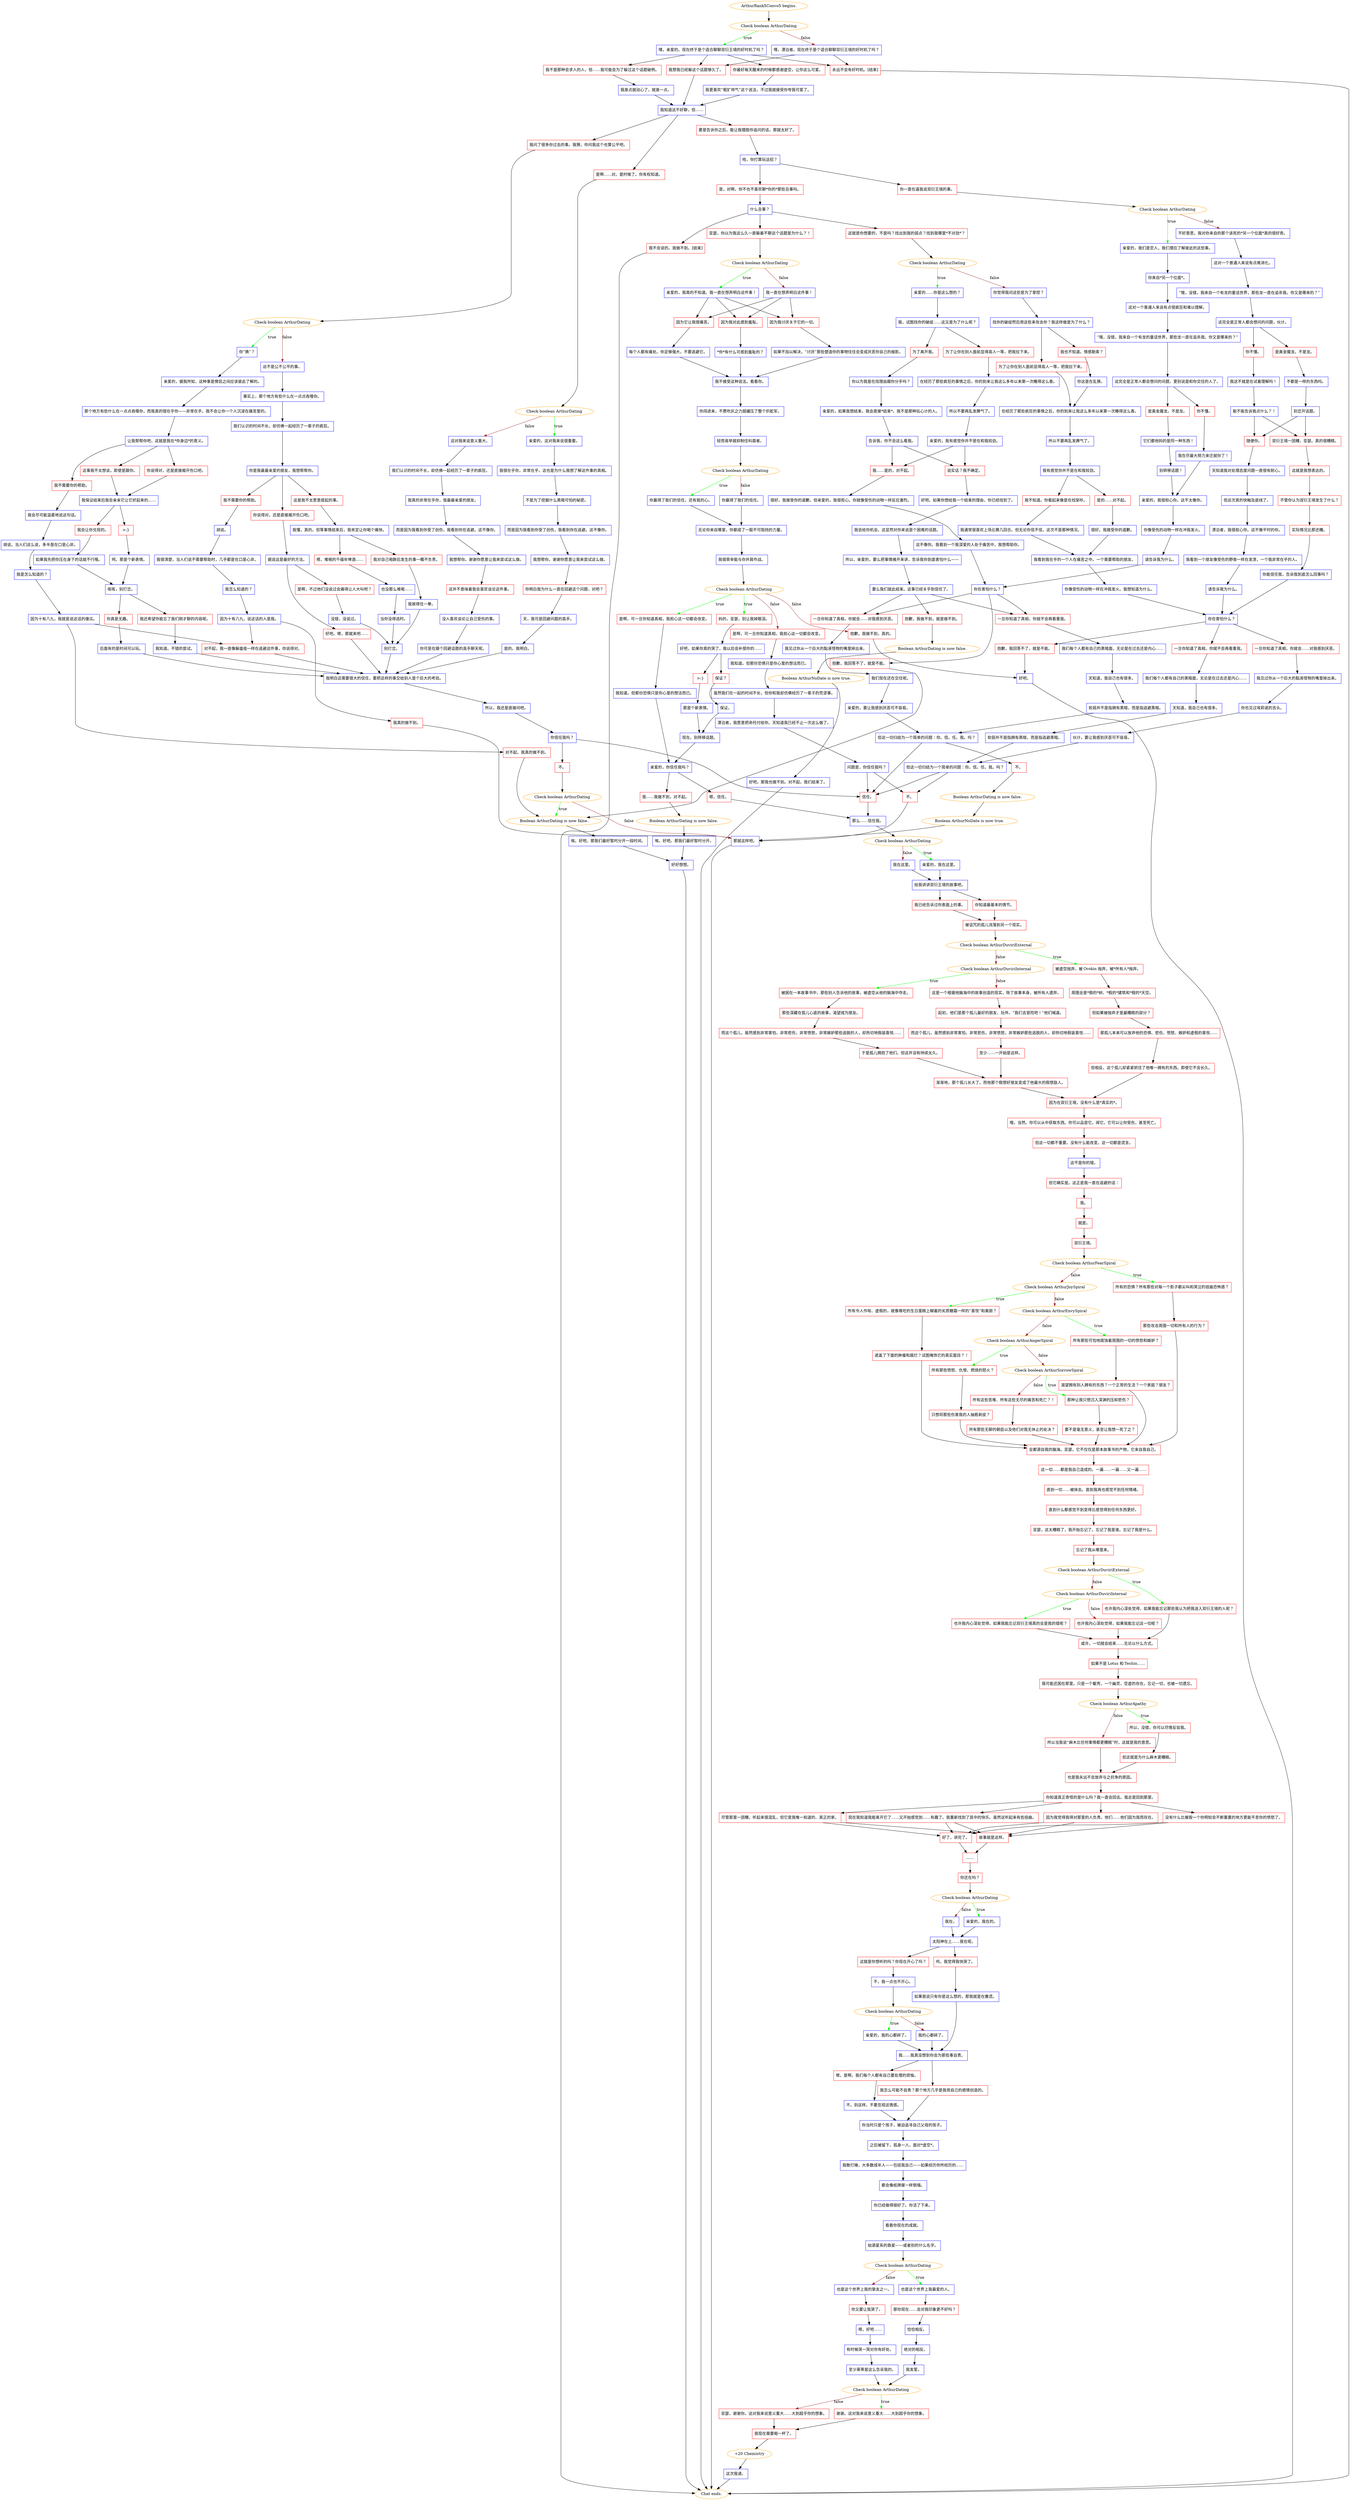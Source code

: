 digraph {
	"ArthurRank5Convo5 begins." [color=orange];
		"ArthurRank5Convo5 begins." -> j4106800456;
	j4106800456 [label="Check boolean ArthurDating",color=orange];
		j4106800456 -> j3965482466 [label=true,color=green];
		j4106800456 -> j3870955235 [label=false,color=brown];
	j3965482466 [label="嘿，亲爱的。现在终于是个适合聊聊双衍王境的好时机了吗？",shape=box,color=blue];
		j3965482466 -> j993458261;
		j3965482466 -> j2695862984;
		j3965482466 -> j332906495;
		j3965482466 -> j4188217055;
	j3870955235 [label="嘿，漂泊者。现在终于是个适合聊聊双衍王境的好时机了吗？",shape=box,color=blue];
		j3870955235 -> j332906495;
		j3870955235 -> j4188217055;
	j993458261 [label="你最好每天醒来的时候都感谢虚空，让你这么可爱。",shape=box,color=red];
		j993458261 -> j4063054451;
	j2695862984 [label="我不是那种会求人的人，但……我可能会为了躲过这个话题破例。",shape=box,color=red];
		j2695862984 -> j733930574;
	j332906495 [label="我想我已经躲这个话题够久了。",shape=box,color=red];
		j332906495 -> j3310328773;
	j4188217055 [label="永远不会有好时机。[结束]",shape=box,color=red];
		j4188217055 -> "Chat ends.";
	j4063054451 [label="我更喜欢“粗犷帅气”这个说法，不过我就接受你夸我可爱了。",shape=box,color=blue];
		j4063054451 -> j3310328773;
	j733930574 [label="我差点就动心了，就差一点。",shape=box,color=blue];
		j733930574 -> j3310328773;
	j3310328773 [label="我知道这不好聊，但……",shape=box,color=blue];
		j3310328773 -> j2799931204;
		j3310328773 -> j3641373919;
		j3310328773 -> j3789209160;
	"Chat ends." [color=orange];
	j2799931204 [label="是啊……对。是时候了。你有权知道。",shape=box,color=red];
		j2799931204 -> j813636759;
	j3641373919 [label="我问了很多你过去的事。我猜，你问我这个也算公平吧。",shape=box,color=red];
		j3641373919 -> j2816300089;
	j3789209160 [label="要是告诉你之后，能让我摆脱你追问的话，那就太好了。",shape=box,color=red];
		j3789209160 -> j2199713710;
	j813636759 [label="Check boolean ArthurDating",color=orange];
		j813636759 -> j2322853585 [label=true,color=green];
		j813636759 -> j3536232381 [label=false,color=brown];
	j2816300089 [label="Check boolean ArthurDating",color=orange];
		j2816300089 -> j2908943327 [label=true,color=green];
		j2816300089 -> j4033067835 [label=false,color=brown];
	j2199713710 [label="哈，你打算玩这招？",shape=box,color=blue];
		j2199713710 -> j2385870158;
		j2199713710 -> j254448323;
	j2322853585 [label="亲爱的，这对我来说很重要。",shape=box,color=blue];
		j2322853585 -> j2628506138;
	j3536232381 [label="这对我来说意义重大。",shape=box,color=blue];
		j3536232381 -> j643780578;
	j2908943327 [label="你“猜”？",shape=box,color=blue];
		j2908943327 -> j3927998577;
	j4033067835 [label="这不是公不公平的事。",shape=box,color=blue];
		j4033067835 -> j4260670533;
	j2385870158 [label="你一直在逼我说双衍王境的事。",shape=box,color=red];
		j2385870158 -> j4256743418;
	j254448323 [label="是，对啊，你不也不喜欢聊*你的*那些丑事吗。",shape=box,color=red];
		j254448323 -> j1587888950;
	j2628506138 [label="我很在乎你，非常在乎。这也是为什么我想了解这件事的真相。",shape=box,color=blue];
		j2628506138 -> j4221070812;
	j643780578 [label="我们认识的时间不长，却仿佛一起经历了一辈子的疯狂。",shape=box,color=blue];
		j643780578 -> j3170108540;
	j3927998577 [label="亲爱的，据我所知，这种事是情侣之间应该彼此了解的。",shape=box,color=blue];
		j3927998577 -> j2638688654;
	j4260670533 [label="事实上，那个地方有些什么在一点点吞噬你。",shape=box,color=blue];
		j4260670533 -> j3383621133;
	j4256743418 [label="Check boolean ArthurDating",color=orange];
		j4256743418 -> j1814663923 [label=true,color=green];
		j4256743418 -> j3887732640 [label=false,color=brown];
	j1587888950 [label="什么丑事？",shape=box,color=blue];
		j1587888950 -> j4274291097;
		j1587888950 -> j1513111496;
		j1587888950 -> j87572363;
	j4221070812 [label="不是为了挖掘什么黑暗可怕的秘密。",shape=box,color=blue];
		j4221070812 -> j256246293;
	j3170108540 [label="我真的非常在乎你，我最最亲爱的朋友。",shape=box,color=blue];
		j3170108540 -> j3419252377;
	j2638688654 [label="那个地方有些什么在一点点吞噬你，而我真的很在乎你——非常在乎。我不会让你一个人沉浸在痛苦里的。",shape=box,color=blue];
		j2638688654 -> j1442438870;
	j3383621133 [label="我们认识的时间不长，却仿佛一起经历了一辈子的疯狂。",shape=box,color=blue];
		j3383621133 -> j2537244588;
	j1814663923 [label="亲爱的，我们是恋人，我们理应了解彼此的这些事。",shape=box,color=blue];
		j1814663923 -> j1033989802;
	j3887732640 [label="不好意思，我对你来自的那个该死的*另一个位面*真的很好奇。",shape=box,color=blue];
		j3887732640 -> j2693886761;
	j4274291097 [label="这就是你想要的，不是吗？找出到我的弱点？找到我哪里*不对劲*？",shape=box,color=red];
		j4274291097 -> j1328464596;
	j1513111496 [label="亚瑟，你以为我这么久一直躲着不聊这个话题是为什么？！",shape=box,color=red];
		j1513111496 -> j681698609;
	j87572363 [label="我不会说的。我做不到。[结束]",shape=box,color=red];
		j87572363 -> "Chat ends.";
	j256246293 [label="而是因为我看到你受了创伤，我看到你在逃避。这不像你。",shape=box,color=blue];
		j256246293 -> j2405440855;
	j3419252377 [label="而是因为我看到你受了创伤，我看到你在逃避。这不像你。",shape=box,color=blue];
		j3419252377 -> j4098412398;
	j1442438870 [label="让我帮帮你吧，这就是我在*你身边*的意义。",shape=box,color=blue];
		j1442438870 -> j1573023996;
		j1442438870 -> j703981972;
		j1442438870 -> j1297728639;
	j2537244588 [label="你是我最最亲爱的朋友，我想帮帮你。",shape=box,color=blue];
		j2537244588 -> j718071261;
		j2537244588 -> j285251763;
		j2537244588 -> j1774621372;
	j1033989802 [label="你来自*另一个位面*。",shape=box,color=blue];
		j1033989802 -> j61751067;
	j2693886761 [label="这对一个普通人来说有点难消化。",shape=box,color=blue];
		j2693886761 -> j1651323672;
	j1328464596 [label="Check boolean ArthurDating",color=orange];
		j1328464596 -> j3435663700 [label=true,color=green];
		j1328464596 -> j871089055 [label=false,color=brown];
	j681698609 [label="Check boolean ArthurDating",color=orange];
		j681698609 -> j2488418101 [label=true,color=green];
		j681698609 -> j3767142202 [label=false,color=brown];
	j2405440855 [label="我想帮你。谢谢你愿意让我来尝试这么做。",shape=box,color=blue];
		j2405440855 -> j4137375979;
	j4098412398 [label="我想帮你。谢谢你愿意让我来尝试这么做。",shape=box,color=blue];
		j4098412398 -> j2073902479;
	j1573023996 [label="我不需要你的帮助。",shape=box,color=red];
		j1573023996 -> j521714793;
	j703981972 [label="这事我不太想谈，即使是跟你。",shape=box,color=red];
		j703981972 -> j3171892795;
	j1297728639 [label="你说得对，还是直接揭开伤口吧。",shape=box,color=red];
		j1297728639 -> j3171892795;
	j718071261 [label="这是我不太愿意提起的事。",shape=box,color=red];
		j718071261 -> j2598130575;
	j285251763 [label="你说得对，还是直接揭开伤口吧。",shape=box,color=red];
		j285251763 -> j2683535637;
	j1774621372 [label="我不需要你的帮助。",shape=box,color=red];
		j1774621372 -> j894601099;
	j61751067 [label="这对一个普通人来说有点很疯狂和难以理解。",shape=box,color=blue];
		j61751067 -> j2172728758;
	j1651323672 [label="“哦，没错，我来自一个有龙的童话世界，那些龙一直在追杀我。你又是哪来的？”",shape=box,color=blue];
		j1651323672 -> j1300319754;
	j3435663700 [label="亲爱的……你是这么想的？",shape=box,color=blue];
		j3435663700 -> j492837549;
	j871089055 [label="你觉得我问这些是为了掌控？",shape=box,color=blue];
		j871089055 -> j2385463767;
	j2488418101 [label="亲爱的，我真的不知道。我一直在想弄明白这件事！",shape=box,color=blue];
		j2488418101 -> j156913599;
		j2488418101 -> j3874223134;
		j2488418101 -> j1896197228;
	j3767142202 [label="我一直在想弄明白这件事！",shape=box,color=blue];
		j3767142202 -> j156913599;
		j3767142202 -> j3874223134;
		j3767142202 -> j1896197228;
	j4137375979 [label="你明白我为什么一直在回避这个问题，对吧？",shape=box,color=red];
		j4137375979 -> j1463200024;
	j2073902479 [label="这并不意味着我会喜欢谈论这件事。",shape=box,color=red];
		j2073902479 -> j2051657882;
	j521714793 [label="我会尽可能温柔地说这句话。",shape=box,color=blue];
		j521714793 -> j2814391362;
	j3171892795 [label="我保证结束后我会亲亲它让它好起来的……",shape=box,color=blue];
		j3171892795 -> j3582613481;
		j3171892795 -> j1848505022;
	j2598130575 [label="我懂，真的。但等事情结束后，我肯定让你喝个痛快。",shape=box,color=blue];
		j2598130575 -> j2776766510;
		j2598130575 -> j3602544578;
	j2683535637 [label="据说这是最好的方法。",shape=box,color=blue];
		j2683535637 -> j1518472758;
		j2683535637 -> j3702859766;
	j894601099 [label="胡说。",shape=box,color=blue];
		j894601099 -> j3210933314;
	j2172728758 [label="“哦，没错，我来自一个有龙的童话世界，那些龙一直在追杀我。你又是哪来的？”",shape=box,color=blue];
		j2172728758 -> j4259860283;
	j1300319754 [label="这完全是正常人都会想问的问题，伙计。",shape=box,color=blue];
		j1300319754 -> j963591734;
		j1300319754 -> j2272184320;
	j492837549 [label="我，试图找你的破绽……这又是为了什么呢？",shape=box,color=blue];
		j492837549 -> j620755443;
		j492837549 -> j2222975226;
	j2385463767 [label="找你的破绽然后用这些来攻击你？我这样做是为了什么？",shape=box,color=blue];
		j2385463767 -> j2917368508;
		j2385463767 -> j4137005412;
	j156913599 [label="因为我对此感到羞耻。",shape=box,color=red];
		j156913599 -> j4255969460;
	j3874223134 [label="因为它让我很痛苦。",shape=box,color=red];
		j3874223134 -> j2066325178;
	j1896197228 [label="因为我讨厌关于它的一切。",shape=box,color=red];
		j1896197228 -> j2474720815;
	j1463200024 [label="天，我可是回避问题的高手。",shape=box,color=blue];
		j1463200024 -> j885150772;
	j2051657882 [label="没人喜欢谈论让自己受伤的事。",shape=box,color=blue];
		j2051657882 -> j1134766884;
	j2814391362 [label="胡说。当人们这么说，多半是在口是心非。",shape=box,color=blue];
		j2814391362 -> j3532968807;
	j3582613481 [label="我会让你兑现的。",shape=box,color=red];
		j3582613481 -> j311672435;
	j1848505022 [label=">:}",shape=box,color=red];
		j1848505022 -> j236986108;
	j2776766510 [label="嗯，难喝的千禧年啤酒……",shape=box,color=red];
		j2776766510 -> j1717124305;
	j3602544578 [label="我对自己喝醉后发生的事一概不负责。",shape=box,color=red];
		j3602544578 -> j3014737790;
	j1518472758 [label="是啊，不过他们没说过会痛得让人大叫吧？",shape=box,color=red];
		j1518472758 -> j1764785602;
	j3702859766 [label="好吧。嗯，那就来吧……",shape=box,color=red];
		j3702859766 -> j3796269310;
	j3210933314 [label="我很清楚，当人们说不需要帮助时，几乎都是在口是心非。",shape=box,color=blue];
		j3210933314 -> j556820041;
	j4259860283 [label="这完全是正常人都会想问的问题，更别说是和你交往的人了。",shape=box,color=blue];
		j4259860283 -> j3867128249;
		j4259860283 -> j2699049753;
	j963591734 [label="你不懂。",shape=box,color=red];
		j963591734 -> j1076529299;
	j2272184320 [label="是奥金魇龙。不是龙。",shape=box,color=red];
		j2272184320 -> j4018500162;
	j620755443 [label="为了让你在别人面前显得高人一等，把我拉下来。",shape=box,color=red];
		j620755443 -> j1160163241;
	j2222975226 [label="为了离开我。",shape=box,color=red];
		j2222975226 -> j2654147155;
	j2917368508 [label="为了让你在别人面前显得高人一等，把我拉下来。",shape=box,color=red];
		j2917368508 -> j3300558791;
	j4137005412 [label="我也不知道。情感勒索？",shape=box,color=red];
		j4137005412 -> j2994028587;
	j4255969460 [label="*你*有什么可感到羞耻的？",shape=box,color=blue];
		j4255969460 -> j2319158033;
	j2066325178 [label="每个人都有痛处。你足够强大，不要逃避它。",shape=box,color=blue];
		j2066325178 -> j2319158033;
	j2474720815 [label="如果不加以解决，“讨厌”那些塑造你的事物往往会变成厌恶你自己的缩影。",shape=box,color=blue];
		j2474720815 -> j2319158033;
	j885150772 [label="是的。我明白。",shape=box,color=blue];
		j885150772 -> j3796269310;
	j1134766884 [label="你可是在跟个回避话题的高手聊天呢。",shape=box,color=blue];
		j1134766884 -> j3796269310;
	j3532968807 [label="我是怎么知道的？",shape=box,color=blue];
		j3532968807 -> j3145365264;
	j311672435 [label="如果我先把你压在身下的话就不行哦。",shape=box,color=blue];
		j311672435 -> j1211057890;
	j236986108 [label="呵。那是个新表情。",shape=box,color=blue];
		j236986108 -> j1211057890;
	j1717124305 [label="也没那么难喝……",shape=box,color=blue];
		j1717124305 -> j2003240989;
	j3014737790 [label="我挨得住一拳。",shape=box,color=blue];
		j3014737790 -> j3944010808;
	j1764785602 [label="没错，没说过。",shape=box,color=blue];
		j1764785602 -> j3944010808;
	j3796269310 [label="我明白这需要很大的信任，要把这样的事交给别人是个巨大的考验。",shape=box,color=blue];
		j3796269310 -> j2438734878;
	j556820041 [label="我怎么知道的？",shape=box,color=blue];
		j556820041 -> j1502292926;
	j3867128249 [label="你不懂。",shape=box,color=red];
		j3867128249 -> j3839416272;
	j2699049753 [label="是奥金魇龙。不是龙。",shape=box,color=red];
		j2699049753 -> j1634418670;
	j1076529299 [label="我这不就是在试着理解吗！",shape=box,color=blue];
		j1076529299 -> j2206044075;
	j4018500162 [label="不都是一样的东西吗。",shape=box,color=blue];
		j4018500162 -> j3925724520;
	j1160163241 [label="在经历了那些疯狂的事情之后，你的到来让我这么多年以来第一次睡得这么香。",shape=box,color=blue];
		j1160163241 -> j4294498986;
	j2654147155 [label="你以为我是在找理由跟你分手吗？",shape=box,color=blue];
		j2654147155 -> j1744551831;
	j3300558791 [label="在经历了那些疯狂的事情之后，你的到来让我这么多年以来第一次睡得这么香。",shape=box,color=blue];
		j3300558791 -> j1862595208;
	j2994028587 [label="你这是在乱猜。",shape=box,color=blue];
		j2994028587 -> j3300558791;
	j2319158033 [label="我不接受这种说法。看看你。",shape=box,color=blue];
		j2319158033 -> j1358205764;
	j3145365264 [label="因为十有八九，我就是说这话的傻瓜。",shape=box,color=blue];
		j3145365264 -> j3942605136;
		j3145365264 -> j3769716094;
	j1211057890 [label="咳咳，别打岔。",shape=box,color=blue];
		j1211057890 -> j1412432154;
		j1211057890 -> j190762129;
	j2003240989 [label="当你没得选时。",shape=box,color=blue];
		j2003240989 -> j3944010808;
	j3944010808 [label="别打岔。",shape=box,color=blue];
		j3944010808 -> j3796269310;
	j2438734878 [label="所以，我还是直接问吧。",shape=box,color=blue];
		j2438734878 -> j510532807;
	j1502292926 [label="因为十有八九，说这话的人是我。",shape=box,color=blue];
		j1502292926 -> j3942605136;
		j1502292926 -> j4138184699;
	j3839416272 [label="我在尽最大努力来迁就你了！",shape=box,color=blue];
		j3839416272 -> j2239801850;
	j1634418670 [label="它们都他妈的是同一种东西！",shape=box,color=blue];
		j1634418670 -> j1997952824;
	j2206044075 [label="能不能告诉我点什么？！",shape=box,color=blue];
		j2206044075 -> j1203582888;
		j2206044075 -> j836691815;
	j3925724520 [label="别岔开话题。",shape=box,color=blue];
		j3925724520 -> j1203582888;
		j3925724520 -> j836691815;
	j4294498986 [label="所以不要再乱发脾气了。",shape=box,color=blue];
		j4294498986 -> j291980684;
	j1744551831 [label="亲爱的，如果我想结束，我会直接*结束*。我不是那种玩心计的人。",shape=box,color=blue];
		j1744551831 -> j655174738;
	j1862595208 [label="所以不要再乱发脾气了。",shape=box,color=blue];
		j1862595208 -> j1592996522;
	j1358205764 [label="你闯进来，不费吹灰之力就碾压了整个炽蛇军。",shape=box,color=blue];
		j1358205764 -> j1011672530;
	j3942605136 [label="对不起，我一直像躲瘟疫一样在逃避这件事，你说得对。",shape=box,color=red];
		j3942605136 -> j3796269310;
	j3769716094 [label="对不起，我真的做不到。",shape=box,color=red];
		j3769716094 -> j1234616407;
	j1412432154 [label="你真是无趣。",shape=box,color=red];
		j1412432154 -> j3235493716;
	j190762129 [label="我还希望你能忘了我们刚才聊的内容呢。",shape=box,color=red];
		j190762129 -> j4100148984;
	j510532807 [label="你信任我吗？",shape=box,color=blue];
		j510532807 -> j2652256069;
		j510532807 -> j2929569759;
	j4138184699 [label="我真的做不到。",shape=box,color=red];
		j4138184699 -> j4292461651;
	j2239801850 [label="亲爱的，我很担心你。这不太像你。",shape=box,color=blue];
		j2239801850 -> j1107460870;
	j1997952824 [label="别转移话题！",shape=box,color=blue];
		j1997952824 -> j2239801850;
	j1203582888 [label="双衍王境一团糟，亚瑟。真的很糟糕。",shape=box,color=red];
		j1203582888 -> j1140469500;
	j836691815 [label="随便你。",shape=box,color=red];
		j836691815 -> j1219550437;
	j291980684 [label="亲爱的，我有感觉你并不是在和我较劲。",shape=box,color=blue];
		j291980684 -> j2143394184;
		j291980684 -> j510614052;
	j655174738 [label="告诉我，你不会这么看我。",shape=box,color=blue];
		j655174738 -> j2143394184;
		j655174738 -> j510614052;
	j1592996522 [label="我有感觉你并不是在和我较劲。",shape=box,color=blue];
		j1592996522 -> j3953517421;
		j1592996522 -> j1848939639;
	j1011672530 [label="轻而易举就抑制住科腐者。",shape=box,color=blue];
		j1011672530 -> j3874916649;
	j1234616407 [label="Boolean ArthurDating is now false.",color=orange];
		j1234616407 -> j1609877083;
	j3235493716 [label="后面有的是时间可以玩。",shape=box,color=blue];
		j3235493716 -> j3796269310;
	j4100148984 [label="我知道。不错的尝试。",shape=box,color=blue];
		j4100148984 -> j3796269310;
	j2652256069 [label="信任。",shape=box,color=red];
		j2652256069 -> j415180075;
	j2929569759 [label="不。",shape=box,color=red];
		j2929569759 -> j756413796;
	j4292461651 [label="那就这样吧。",shape=box,color=blue];
		j4292461651 -> "Chat ends.";
	j1107460870 [label="你像受伤的动物一样在冲我发火。",shape=box,color=blue];
		j1107460870 -> j36470727;
	j1140469500 [label="这就是我想表达的。",shape=box,color=red];
		j1140469500 -> j4268331430;
	j1219550437 [label="天知道我对处理态度问题一直很有耐心。",shape=box,color=blue];
		j1219550437 -> j4012481249;
	j2143394184 [label="我……是的，对不起。",shape=box,color=red];
		j2143394184 -> j2364858539;
	j510614052 [label="说实话？我不确定。",shape=box,color=red];
		j510614052 -> j2464491988;
	j3953517421 [label="是的……对不起。",shape=box,color=red];
		j3953517421 -> j1885690342;
	j1848939639 [label="我不知道。你看起来像是在找架吵。",shape=box,color=red];
		j1848939639 -> j3070380926;
	j3874916649 [label="Check boolean ArthurDating",color=orange];
		j3874916649 -> j2027397923 [label=true,color=green];
		j3874916649 -> j3158300613 [label=false,color=brown];
	j1609877083 [label="唉。好吧。那我们最好暂时分开一段时间。",shape=box,color=blue];
		j1609877083 -> j3317771506;
	j415180075 [label="那么……信任我。",shape=box,color=blue];
		j415180075 -> j2112843565;
	j756413796 [label="Check boolean ArthurDating",color=orange];
		j756413796 -> j1234616407 [label=true,color=green];
		j756413796 -> j4292461651 [label=false,color=brown];
	j36470727 [label="请告诉我为什么。",shape=box,color=blue];
		j36470727 -> j2330167634;
	j4268331430 [label="不管你认为双衍王境发生了什么？",shape=box,color=red];
		j4268331430 -> j2847843763;
	j4012481249 [label="但这次真的快触及底线了。",shape=box,color=blue];
		j4012481249 -> j1201328826;
	j2364858539 [label="很好。我接受你的道歉。但亲爱的，我很担心。你就像受伤的动物一样反应激烈。",shape=box,color=blue];
		j2364858539 -> j2973790056;
	j2464491988 [label="好吧。如果你想给我一个结束的理由，你已经找到了。",shape=box,color=blue];
		j2464491988 -> j2868633419;
	j1885690342 [label="很好。我接受你的道歉。",shape=box,color=blue];
		j1885690342 -> j89302695;
	j3070380926 [label="我通常很喜欢上场比赛几回合。但无论你信不信，这次不是那种情况。",shape=box,color=blue];
		j3070380926 -> j89302695;
	j2027397923 [label="你赢得了我们的信任，还有我的心。",shape=box,color=blue];
		j2027397923 -> j509887678;
	j3158300613 [label="你赢得了我们的信任。",shape=box,color=blue];
		j3158300613 -> j509887678;
	j3317771506 [label="好好想想。",shape=box,color=blue];
		j3317771506 -> "Chat ends.";
	j2112843565 [label="Check boolean ArthurDating",color=orange];
		j2112843565 -> j3812857005 [label=true,color=green];
		j2112843565 -> j2878929694 [label=false,color=brown];
	j2330167634 [label="你在害怕什么？",shape=box,color=blue];
		j2330167634 -> j1062736760;
		j2330167634 -> j4060906611;
		j2330167634 -> j1361351192;
	j2847843763 [label="实际情况比那还糟。",shape=box,color=red];
		j2847843763 -> j2808455354;
	j1201328826 [label="漂泊者，我很担心你。这不像平时的你。",shape=box,color=blue];
		j1201328826 -> j458493688;
	j2973790056 [label="这不像你。我看到一个我深爱的人处于痛苦中，我想帮助你。",shape=box,color=blue];
		j2973790056 -> j2330167634;
	j2868633419 [label="我会给你机会。这显然对你来说是个困难的话题。",shape=box,color=blue];
		j2868633419 -> j2978970091;
	j89302695 [label="我看到我在乎的一个人在痛苦之中。一个需要帮助的朋友。",shape=box,color=blue];
		j89302695 -> j2264683762;
	j509887678 [label="无论你来自哪里，你都成了一股不可阻挡的力量。",shape=box,color=blue];
		j509887678 -> j2705031553;
	j3812857005 [label="亲爱的，我在这里。",shape=box,color=blue];
		j3812857005 -> j3499195177;
	j2878929694 [label="我在这里。",shape=box,color=blue];
		j2878929694 -> j3499195177;
	j1062736760 [label="抱歉，我回答不了，就是不能。",shape=box,color=red];
		j1062736760 -> j1234616407;
	j4060906611 [label="一旦你知道了真相，你就会……对我感到厌恶。",shape=box,color=red];
		j4060906611 -> j1964002180;
	j1361351192 [label="一旦你知道了真相，你就不会再看重我。",shape=box,color=red];
		j1361351192 -> j984534111;
	j2808455354 [label="你能信任我，告诉我到底怎么回事吗？",shape=box,color=blue];
		j2808455354 -> j2620213279;
	j458493688 [label="我看到一个朋友像受伤的野兽一样在发泄，一个我非常在乎的人。",shape=box,color=blue];
		j458493688 -> j2050422930;
	j2978970091 [label="所以，亲爱的，要么把事情摊开来讲，告诉我你到底害怕什么——",shape=box,color=blue];
		j2978970091 -> j2389042481;
	j2264683762 [label="你像受伤的动物一样在冲我发火。我想知道为什么。",shape=box,color=blue];
		j2264683762 -> j2620213279;
	j2705031553 [label="我很荣幸能与你并肩作战。",shape=box,color=blue];
		j2705031553 -> j303845009;
	j3499195177 [label="给我讲讲双衍王境的故事吧。",shape=box,color=blue];
		j3499195177 -> j2077470118;
		j3499195177 -> j860308845;
	j1964002180 [label="我见过你从一个巨大的黏液怪物的嘴里掉出来。",shape=box,color=blue];
		j1964002180 -> j656088672;
	j984534111 [label="我们每个人都有自己的黑暗面，无论是在过去还是内心……",shape=box,color=blue];
		j984534111 -> j2734614820;
	j2620213279 [label="你在害怕什么？",shape=box,color=blue];
		j2620213279 -> j4109180312;
		j2620213279 -> j1070461627;
		j2620213279 -> j3041882623;
	j2050422930 [label="请告诉我为什么。",shape=box,color=blue];
		j2050422930 -> j2620213279;
	j2389042481 [label="要么我们就此结束。这事已经关乎到信任了。",shape=box,color=blue];
		j2389042481 -> j4060906611;
		j2389042481 -> j1361351192;
		j2389042481 -> j550047410;
	j303845009 [label="Check boolean ArthurDating",color=orange];
		j303845009 -> j2723258692 [label=true,color=green];
		j303845009 -> j3240264225 [label=true,color=green];
		j303845009 -> j3155477649 [label=false,color=brown];
		j303845009 -> j3736146669 [label=false,color=brown];
	j2077470118 [label="你知道最基本的情节。",shape=box,color=red];
		j2077470118 -> j2156348500;
	j860308845 [label="我已经告诉过你表面上的事。",shape=box,color=red];
		j860308845 -> j2156348500;
	j656088672 [label="我们现在还在交往呢。",shape=box,color=blue];
		j656088672 -> j3137864422;
	j2734614820 [label="天知道，我自己也有很多。",shape=box,color=blue];
		j2734614820 -> j2238524414;
	j4109180312 [label="一旦你知道了真相，你就会……对我感到厌恶。",shape=box,color=red];
		j4109180312 -> j2437068832;
	j1070461627 [label="一旦你知道了真相，你就不会再看重我。",shape=box,color=red];
		j1070461627 -> j2649966154;
	j3041882623 [label="抱歉，我回答不了，就是不能。",shape=box,color=red];
		j3041882623 -> j4015322778;
	j550047410 [label="抱歉，我做不到，就是做不到。",shape=box,color=red];
		j550047410 -> j3981945760;
	j2723258692 [label="妈的，亚瑟，别让我掉眼泪。",shape=box,color=red];
		j2723258692 -> j515288092;
	j3240264225 [label="是啊，可一旦你知道真相，我担心这一切都会改变。",shape=box,color=red];
		j3240264225 -> j363826601;
	j3155477649 [label="是啊，可一旦你知道真相，我担心这一切都会改变。",shape=box,color=red];
		j3155477649 -> j926394228;
	j3736146669 [label="抱歉，我做不到，真的。",shape=box,color=red];
		j3736146669 -> j4015322778;
	j2156348500 [label="被诅咒的孤儿流落到另一个现实。",shape=box,color=red];
		j2156348500 -> j2721145121;
	j3137864422 [label="亲爱的，要让我感到厌恶可不容易。",shape=box,color=blue];
		j3137864422 -> j4154836446;
	j2238524414 [label="软弱并不是指拥有黑暗，而是指逃避黑暗。",shape=box,color=blue];
		j2238524414 -> j4154836446;
	j2437068832 [label="我见过你从一个巨大的黏液怪物的嘴里掉出来。",shape=box,color=blue];
		j2437068832 -> j775155654;
	j2649966154 [label="我们每个人都有自己的黑暗面，无论是在过去还是内心……",shape=box,color=blue];
		j2649966154 -> j2120822257;
	j4015322778 [label="好吧。",shape=box,color=blue];
		j4015322778 -> "Chat ends.";
	j3981945760 [label="Boolean ArthurDating is now false.",color=orange];
		j3981945760 -> j333312129;
	j515288092 [label="好吧，如果你真的哭了，我以后会补偿你的……",shape=box,color=blue];
		j515288092 -> j3087534247;
		j515288092 -> j3672559506;
	j363826601 [label="我知道。但那份恐惧只是你心里的想法而已。",shape=box,color=blue];
		j363826601 -> j2963605088;
	j926394228 [label="我知道。但那份恐惧只是你心里的想法而已。",shape=box,color=blue];
		j926394228 -> j95231278;
	j2721145121 [label="Check boolean ArthurDuviriExternal",color=orange];
		j2721145121 -> j4171141367 [label=true,color=green];
		j2721145121 -> j2230506999 [label=false,color=brown];
	j4154836446 [label="但这一切归结为一个简单的问题：你。信。任。我。吗？",shape=box,color=blue];
		j4154836446 -> j2652256069;
		j4154836446 -> j3566549168;
	j775155654 [label="你也见过埃莉诺的舌头。",shape=box,color=blue];
		j775155654 -> j3519451955;
	j2120822257 [label="天知道，我自己也有很多。",shape=box,color=blue];
		j2120822257 -> j414452605;
	j333312129 [label="Boolean ArthurNoDate is now true.",color=orange];
		j333312129 -> j1630407125;
	j3087534247 [label="保证？",shape=box,color=red];
		j3087534247 -> j1820238394;
	j3672559506 [label=">:}",shape=box,color=red];
		j3672559506 -> j2088720204;
	j2963605088 [label="亲爱的，你信任我吗？",shape=box,color=blue];
		j2963605088 -> j91631930;
		j2963605088 -> j2920059482;
	j95231278 [label="虽然我们在一起的时间不长，但你和我却仿佛经历了一辈子的荒谬事。",shape=box,color=blue];
		j95231278 -> j3182853932;
	j4171141367 [label="被虚空抛弃，被 Orokin 抛弃，被*所有人*抛弃。",shape=box,color=red];
		j4171141367 -> j4239274499;
	j2230506999 [label="Check boolean ArthurDuviriInternal",color=orange];
		j2230506999 -> j3125271735 [label=true,color=green];
		j2230506999 -> j3619116375 [label=false,color=brown];
	j3566549168 [label="不。",shape=box,color=red];
		j3566549168 -> j3233241262;
	j3519451955 [label="伙计，要让我感到厌恶可不容易。",shape=box,color=blue];
		j3519451955 -> j1535494580;
	j414452605 [label="软弱并不是指拥有黑暗，而是指逃避黑暗。",shape=box,color=blue];
		j414452605 -> j1535494580;
	j1630407125 [label="好吧。那我也做不到。对不起，我们结束了。",shape=box,color=blue];
		j1630407125 -> "Chat ends.";
	j1820238394 [label="保证。",shape=box,color=blue];
		j1820238394 -> j1509244118;
	j2088720204 [label="那是个新表情。",shape=box,color=blue];
		j2088720204 -> j1509244118;
	j91631930 [label="嗯，信任。",shape=box,color=red];
		j91631930 -> j415180075;
	j2920059482 [label="我……我做不到，对不起。",shape=box,color=red];
		j2920059482 -> j768431570;
	j3182853932 [label="漂泊者，我愿意把命托付给你。天知道我已经不止一次这么做了。",shape=box,color=blue];
		j3182853932 -> j3964407372;
	j4239274499 [label="周围全是*假的*树、*假的*建筑和*假的*天空。",shape=box,color=red];
		j4239274499 -> j230541563;
	j3125271735 [label="被困在一本故事书中，那些别人告诉他的故事，被虚空从他的脑海中夺走。",shape=box,color=red];
		j3125271735 -> j3504497196;
	j3619116375 [label="这是一个根据他脑海中的故事创造的现实，除了故事本身，被所有人遗弃。",shape=box,color=red];
		j3619116375 -> j1014505383;
	j3233241262 [label="Boolean ArthurDating is now false.",color=orange];
		j3233241262 -> j2372604432;
	j1535494580 [label="但这一切归结为一个简单的问题：你。信。任。我。吗？",shape=box,color=blue];
		j1535494580 -> j2652256069;
		j1535494580 -> j1264578935;
	j1509244118 [label="现在。别转移话题。",shape=box,color=blue];
		j1509244118 -> j2963605088;
	j768431570 [label="Boolean ArthurDating is now false.",color=orange];
		j768431570 -> j1457117701;
	j3964407372 [label="问题是，你信任我吗？",shape=box,color=blue];
		j3964407372 -> j2652256069;
		j3964407372 -> j1264578935;
	j230541563 [label="但如果被抛弃才是最糟糕的部分？",shape=box,color=red];
		j230541563 -> j4086639808;
	j3504497196 [label="那些深藏在孤儿心底的故事，渴望成为朋友。",shape=box,color=red];
		j3504497196 -> j682813367;
	j1014505383 [label="起初，他们是那个孤儿最好的朋友、玩伴。“我们去冒险吧！”他们喊道。",shape=box,color=red];
		j1014505383 -> j1576798731;
	j2372604432 [label="Boolean ArthurNoDate is now true.",color=orange];
		j2372604432 -> j4292461651;
	j1264578935 [label="不。",shape=box,color=red];
		j1264578935 -> j4292461651;
	j1457117701 [label="唉。好吧。那我们最好暂时分开。",shape=box,color=blue];
		j1457117701 -> j3317771506;
	j4086639808 [label="那孤儿本来可以放弃他的恐惧、悲伤、愤怒、嫉妒和虚假的喜悦……",shape=box,color=red];
		j4086639808 -> j3803158908;
	j682813367 [label="而这个孤儿，虽然感到非常害怕，非常悲伤，非常愤怒，非常嫉妒那些逃脱的人，却热切地假装喜悦……",shape=box,color=red];
		j682813367 -> j16714616;
	j1576798731 [label="而这个孤儿，虽然感到非常害怕，非常悲伤，非常愤怒，非常嫉妒那些逃脱的人，却热切地假装喜悦……",shape=box,color=red];
		j1576798731 -> j4086662764;
	j3803158908 [label="但相反，这个孤儿却紧紧抓住了他唯一拥有的东西。即使它不会长久。",shape=box,color=red];
		j3803158908 -> j926726596;
	j16714616 [label="于是孤儿拥抱了他们。但这并没有持续太久。",shape=box,color=red];
		j16714616 -> j2985289590;
	j4086662764 [label="至少……一开始是这样。",shape=box,color=red];
		j4086662764 -> j2985289590;
	j926726596 [label="因为在双衍王境，没有什么是*真实的*。",shape=box,color=red];
		j926726596 -> j2751622887;
	j2985289590 [label="渐渐地，那个孤儿长大了。而他那个假想好朋友变成了他最大的假想敌人。",shape=box,color=red];
		j2985289590 -> j926726596;
	j2751622887 [label="哦，当然。你可以从中获取东西。你可以品尝它。闻它。它可以让你受伤，甚至死亡。",shape=box,color=red];
		j2751622887 -> j1687779433;
	j1687779433 [label="但这一切都不重要。没有什么能改变。这一切都是谎言。",shape=box,color=red];
		j1687779433 -> j3666146019;
	j3666146019 [label="这不是你的错。",shape=box,color=blue];
		j3666146019 -> j1762885549;
	j1762885549 [label="但它确实是。这正是我一直在逃避的话：",shape=box,color=red];
		j1762885549 -> j2312996083;
	j2312996083 [label="我。",shape=box,color=red];
		j2312996083 -> j2376713751;
	j2376713751 [label="就是。",shape=box,color=red];
		j2376713751 -> j3683516248;
	j3683516248 [label="双衍王境。",shape=box,color=red];
		j3683516248 -> j1666063242;
	j1666063242 [label="Check boolean ArthurFearSpiral",color=orange];
		j1666063242 -> j1830435481 [label=true,color=green];
		j1666063242 -> j2992951070 [label=false,color=brown];
	j1830435481 [label="所有的恐惧？所有那些对每一个影子都尖叫和哭泣的扭曲恐怖感？",shape=box,color=red];
		j1830435481 -> j2975344589;
	j2992951070 [label="Check boolean ArthurJoySpiral",color=orange];
		j2992951070 -> j2411427958 [label=true,color=green];
		j2992951070 -> j3235680043 [label=false,color=brown];
	j2975344589 [label="那些攻击周围一切和所有人的行为？",shape=box,color=red];
		j2975344589 -> j4050964140;
	j2411427958 [label="所有令人作呕、虚假的，就像难吃的生日蛋糕上糊着的劣质糖霜一样的“喜悦”和美丽？",shape=box,color=red];
		j2411427958 -> j1815679887;
	j3235680043 [label="Check boolean ArthurEnvySpiral",color=orange];
		j3235680043 -> j1575401320 [label=true,color=green];
		j3235680043 -> j3433941800 [label=false,color=brown];
	j4050964140 [label="全都源自我的脑海。亚瑟，它不仅仅是那本故事书的产物，它来自我自己。",shape=box,color=red];
		j4050964140 -> j2417331251;
	j1815679887 [label="遮盖了下面的肿瘤和腐烂？试图掩饰它的真实面目？！",shape=box,color=red];
		j1815679887 -> j4050964140;
	j1575401320 [label="所有那些可怕地腐蚀着周围的一切的愤怒和嫉妒？",shape=box,color=red];
		j1575401320 -> j3141187792;
	j3433941800 [label="Check boolean ArthurAngerSpiral",color=orange];
		j3433941800 -> j168956975 [label=true,color=green];
		j3433941800 -> j1040532951 [label=false,color=brown];
	j2417331251 [label="这一切……都是我自己造成的。一遍……一遍……又一遍……",shape=box,color=red];
		j2417331251 -> j2957983580;
	j3141187792 [label="渴望拥有别人拥有的东西？一个正常的生活？一个家庭？朋友？",shape=box,color=red];
		j3141187792 -> j4050964140;
	j168956975 [label="所有那些愤怒、仇恨、燃烧的怒火？",shape=box,color=red];
		j168956975 -> j2303905942;
	j1040532951 [label="Check boolean ArthurSorrowSpiral",color=orange];
		j1040532951 -> j1923570546 [label=true,color=green];
		j1040532951 -> j2544255607 [label=false,color=brown];
	j2957983580 [label="直到一切……被抹去。直到我再也感觉不到任何情绪。",shape=box,color=red];
		j2957983580 -> j3621799890;
	j2303905942 [label="只想将那些伤害我的人抽筋剥皮？",shape=box,color=red];
		j2303905942 -> j4050964140;
	j1923570546 [label="那种让我只想沉入深渊的压抑悲伤？",shape=box,color=red];
		j1923570546 -> j3747954409;
	j2544255607 [label="所有这些苦难、所有这些无尽的痛苦和死亡？！",shape=box,color=red];
		j2544255607 -> j3885601933;
	j3621799890 [label="直到什么都感觉不到变得比感觉得到任何东西更好。",shape=box,color=red];
		j3621799890 -> j4047438857;
	j3747954409 [label="要不是毫无意义，甚至让我想一死了之？",shape=box,color=red];
		j3747954409 -> j4050964140;
	j3885601933 [label="所有那些无聊的朝臣以及他们对我无休止的处决？",shape=box,color=red];
		j3885601933 -> j4050964140;
	j4047438857 [label="亚瑟，这太糟糕了，我开始忘记了。忘记了我是谁。忘记了我是什么。",shape=box,color=red];
		j4047438857 -> j441816310;
	j441816310 [label="忘记了我从哪里来。",shape=box,color=red];
		j441816310 -> j563135247;
	j563135247 [label="Check boolean ArthurDuviriExternal",color=orange];
		j563135247 -> j3437219028 [label=true,color=green];
		j563135247 -> j1845441255 [label=false,color=brown];
	j3437219028 [label="也许我内心深处觉得，如果我能忘记那些我认为把我送入双衍王境的人呢？",shape=box,color=red];
		j3437219028 -> j259644625;
	j1845441255 [label="Check boolean ArthurDuviriInternal",color=orange];
		j1845441255 -> j3104602108 [label=true,color=green];
		j1845441255 -> j768275931 [label=false,color=brown];
	j259644625 [label="或许，一切就会结束……无论以什么方式。",shape=box,color=red];
		j259644625 -> j3693161373;
	j3104602108 [label="也许我内心深处觉得，如果我能忘记双衍王境真的全是我的错呢？",shape=box,color=red];
		j3104602108 -> j259644625;
	j768275931 [label="也许我内心深处觉得，如果我能忘记这一切呢？",shape=box,color=red];
		j768275931 -> j259644625;
	j3693161373 [label="如果不是 Lotus 和 Teshin……",shape=box,color=red];
		j3693161373 -> j910885409;
	j910885409 [label="我可能还困在那里。只是一个躯壳，一个幽灵，空虚的存在。忘记一切，也被一切遗忘。",shape=box,color=red];
		j910885409 -> j1603886550;
	j1603886550 [label="Check boolean ArthurApathy",color=orange];
		j1603886550 -> j325764678 [label=true,color=green];
		j1603886550 -> j476191977 [label=false,color=brown];
	j325764678 [label="所以，没错，你可以尽情反驳我。",shape=box,color=red];
		j325764678 -> j1549412397;
	j476191977 [label="所以当我说“麻木比任何事情都更糟糕”时，这就是我的意思。",shape=box,color=red];
		j476191977 -> j2993001584;
	j1549412397 [label="但这就是为什么麻木更糟糕。",shape=box,color=red];
		j1549412397 -> j2993001584;
	j2993001584 [label="也是我永远不会放弃与之抗争的原因。",shape=box,color=red];
		j2993001584 -> j2782835137;
	j2782835137 [label="你知道真正奇怪的是什么吗？我一直会回去。我总是回到那里。",shape=box,color=red];
		j2782835137 -> j310522211;
		j2782835137 -> j1288374559;
		j2782835137 -> j2039510309;
		j2782835137 -> j1169273562;
	j310522211 [label="因为我觉得我得对那里的人负责。他们……他们因为我而存在。",shape=box,color=red];
		j310522211 -> j583393411;
		j310522211 -> j1801180806;
	j1288374559 [label="尽管那里一团糟，听起来很混乱，但它是我唯一知道的、真正的家。",shape=box,color=red];
		j1288374559 -> j583393411;
		j1288374559 -> j1801180806;
	j2039510309 [label="没有什么比摧毁一个你明知会不断重置的地方更能平息你的愤怒了。",shape=box,color=red];
		j2039510309 -> j1801180806;
		j2039510309 -> j583393411;
	j1169273562 [label="现在我知道我能离开它了……又开始感觉到……有趣了。我重新找到了其中的快乐。虽然这听起来有些扭曲。",shape=box,color=red];
		j1169273562 -> j583393411;
		j1169273562 -> j1801180806;
	j583393411 [label="故事就是这样。",shape=box,color=red];
		j583393411 -> j2589966431;
	j1801180806 [label="好了，讲完了。",shape=box,color=red];
		j1801180806 -> j2589966431;
	j2589966431 [label="……",shape=box,color=red];
		j2589966431 -> j288201213;
	j288201213 [label="你还在吗？",shape=box,color=red];
		j288201213 -> j1121063144;
	j1121063144 [label="Check boolean ArthurDating",color=orange];
		j1121063144 -> j3971882765 [label=true,color=green];
		j1121063144 -> j2393256958 [label=false,color=brown];
	j3971882765 [label="亲爱的，我在的。",shape=box,color=blue];
		j3971882765 -> j2041338488;
	j2393256958 [label="我在。",shape=box,color=blue];
		j2393256958 -> j2041338488;
	j2041338488 [label="太阳神在上……我在呢。",shape=box,color=blue];
		j2041338488 -> j3280930074;
		j2041338488 -> j1312145774;
	j3280930074 [label="呜，我觉得我快哭了。",shape=box,color=red];
		j3280930074 -> j406338509;
	j1312145774 [label="这就是你想听的吗？你现在开心了吗？",shape=box,color=red];
		j1312145774 -> j1080797833;
	j406338509 [label="如果我说只有你是这么想的，那我就是在撒谎。",shape=box,color=blue];
		j406338509 -> j1793955388;
	j1080797833 [label="不，我一点也不开心。",shape=box,color=blue];
		j1080797833 -> j4267258726;
	j1793955388 [label="我……我真没想到你会为那些事自责。",shape=box,color=blue];
		j1793955388 -> j3365953176;
		j1793955388 -> j4084730953;
	j4267258726 [label="Check boolean ArthurDating",color=orange];
		j4267258726 -> j3906084710 [label=true,color=green];
		j4267258726 -> j2446886819 [label=false,color=brown];
	j3365953176 [label="我怎么可能不自责？那个地方几乎是我用自己的感情创造的。",shape=box,color=red];
		j3365953176 -> j2967039951;
	j4084730953 [label="嗯，是啊。我们每个人都有自己要处理的烦恼。",shape=box,color=red];
		j4084730953 -> j2265461540;
	j3906084710 [label="亲爱的，我的心都碎了。",shape=box,color=blue];
		j3906084710 -> j1793955388;
	j2446886819 [label="我的心都碎了。",shape=box,color=blue];
		j2446886819 -> j1793955388;
	j2967039951 [label="你当时只是个孩子，被迫追寻自己父母的孩子。",shape=box,color=blue];
		j2967039951 -> j168524011;
	j2265461540 [label="不。别这样。不要忽视这情感。",shape=box,color=blue];
		j2265461540 -> j2967039951;
	j168524011 [label="之后被留下，孤身一人，面对*虚空*。",shape=box,color=blue];
		j168524011 -> j2149373263;
	j2149373263 [label="我敢打赌，大多数成年人——包括我自己——如果经历你所经历的……",shape=box,color=blue];
		j2149373263 -> j1246660083;
	j1246660083 [label="都会像纸牌屋一样倒塌。",shape=box,color=blue];
		j1246660083 -> j1324225489;
	j1324225489 [label="你已经做得很好了。你活了下来。",shape=box,color=blue];
		j1324225489 -> j3034354315;
	j3034354315 [label="看看你现在的成就。",shape=box,color=blue];
		j3034354315 -> j3117390938;
	j3117390938 [label="始源星系的救星——或者别的什么名字。",shape=box,color=blue];
		j3117390938 -> j1780017826;
	j1780017826 [label="Check boolean ArthurDating",color=orange];
		j1780017826 -> j3589976583 [label=true,color=green];
		j1780017826 -> j2827136066 [label=false,color=brown];
	j3589976583 [label="也是这个世界上我最爱的人。",shape=box,color=blue];
		j3589976583 -> j621424779;
	j2827136066 [label="也是这个世界上我的挚友之一。",shape=box,color=blue];
		j2827136066 -> j1358394802;
	j621424779 [label="那你现在……会对我印象更不好吗？",shape=box,color=red];
		j621424779 -> j2931885032;
	j1358394802 [label="你又要让我哭了。",shape=box,color=red];
		j1358394802 -> j2155673470;
	j2931885032 [label="恰恰相反。",shape=box,color=blue];
		j2931885032 -> j741568829;
	j2155673470 [label="嗯，好吧……",shape=box,color=blue];
		j2155673470 -> j578293876;
	j741568829 [label="绝对的相反。",shape=box,color=blue];
		j741568829 -> j2414932281;
	j578293876 [label="有时候哭一哭对你有好处。",shape=box,color=blue];
		j578293876 -> j661481726;
	j2414932281 [label="我发誓。",shape=box,color=blue];
		j2414932281 -> j25209126;
	j661481726 [label="至少莱蒂是这么告诉我的。",shape=box,color=blue];
		j661481726 -> j25209126;
	j25209126 [label="Check boolean ArthurDating",color=orange];
		j25209126 -> j903714130 [label=true,color=green];
		j25209126 -> j603722508 [label=false,color=brown];
	j903714130 [label="谢谢。这对我来说意义重大……大到超乎你的想象。",shape=box,color=red];
		j903714130 -> j1773797015;
	j603722508 [label="亚瑟，谢谢你。这对我来说意义重大……大到超乎你的想象。",shape=box,color=red];
		j603722508 -> j1773797015;
	j1773797015 [label="我现在需要喝一杯了。",shape=box,color=red];
		j1773797015 -> j3500417155;
	j3500417155 [label="+20 Chemistry",color=orange];
		j3500417155 -> j168936141;
	j168936141 [label="这次我请。",shape=box,color=blue];
		j168936141 -> "Chat ends.";
}